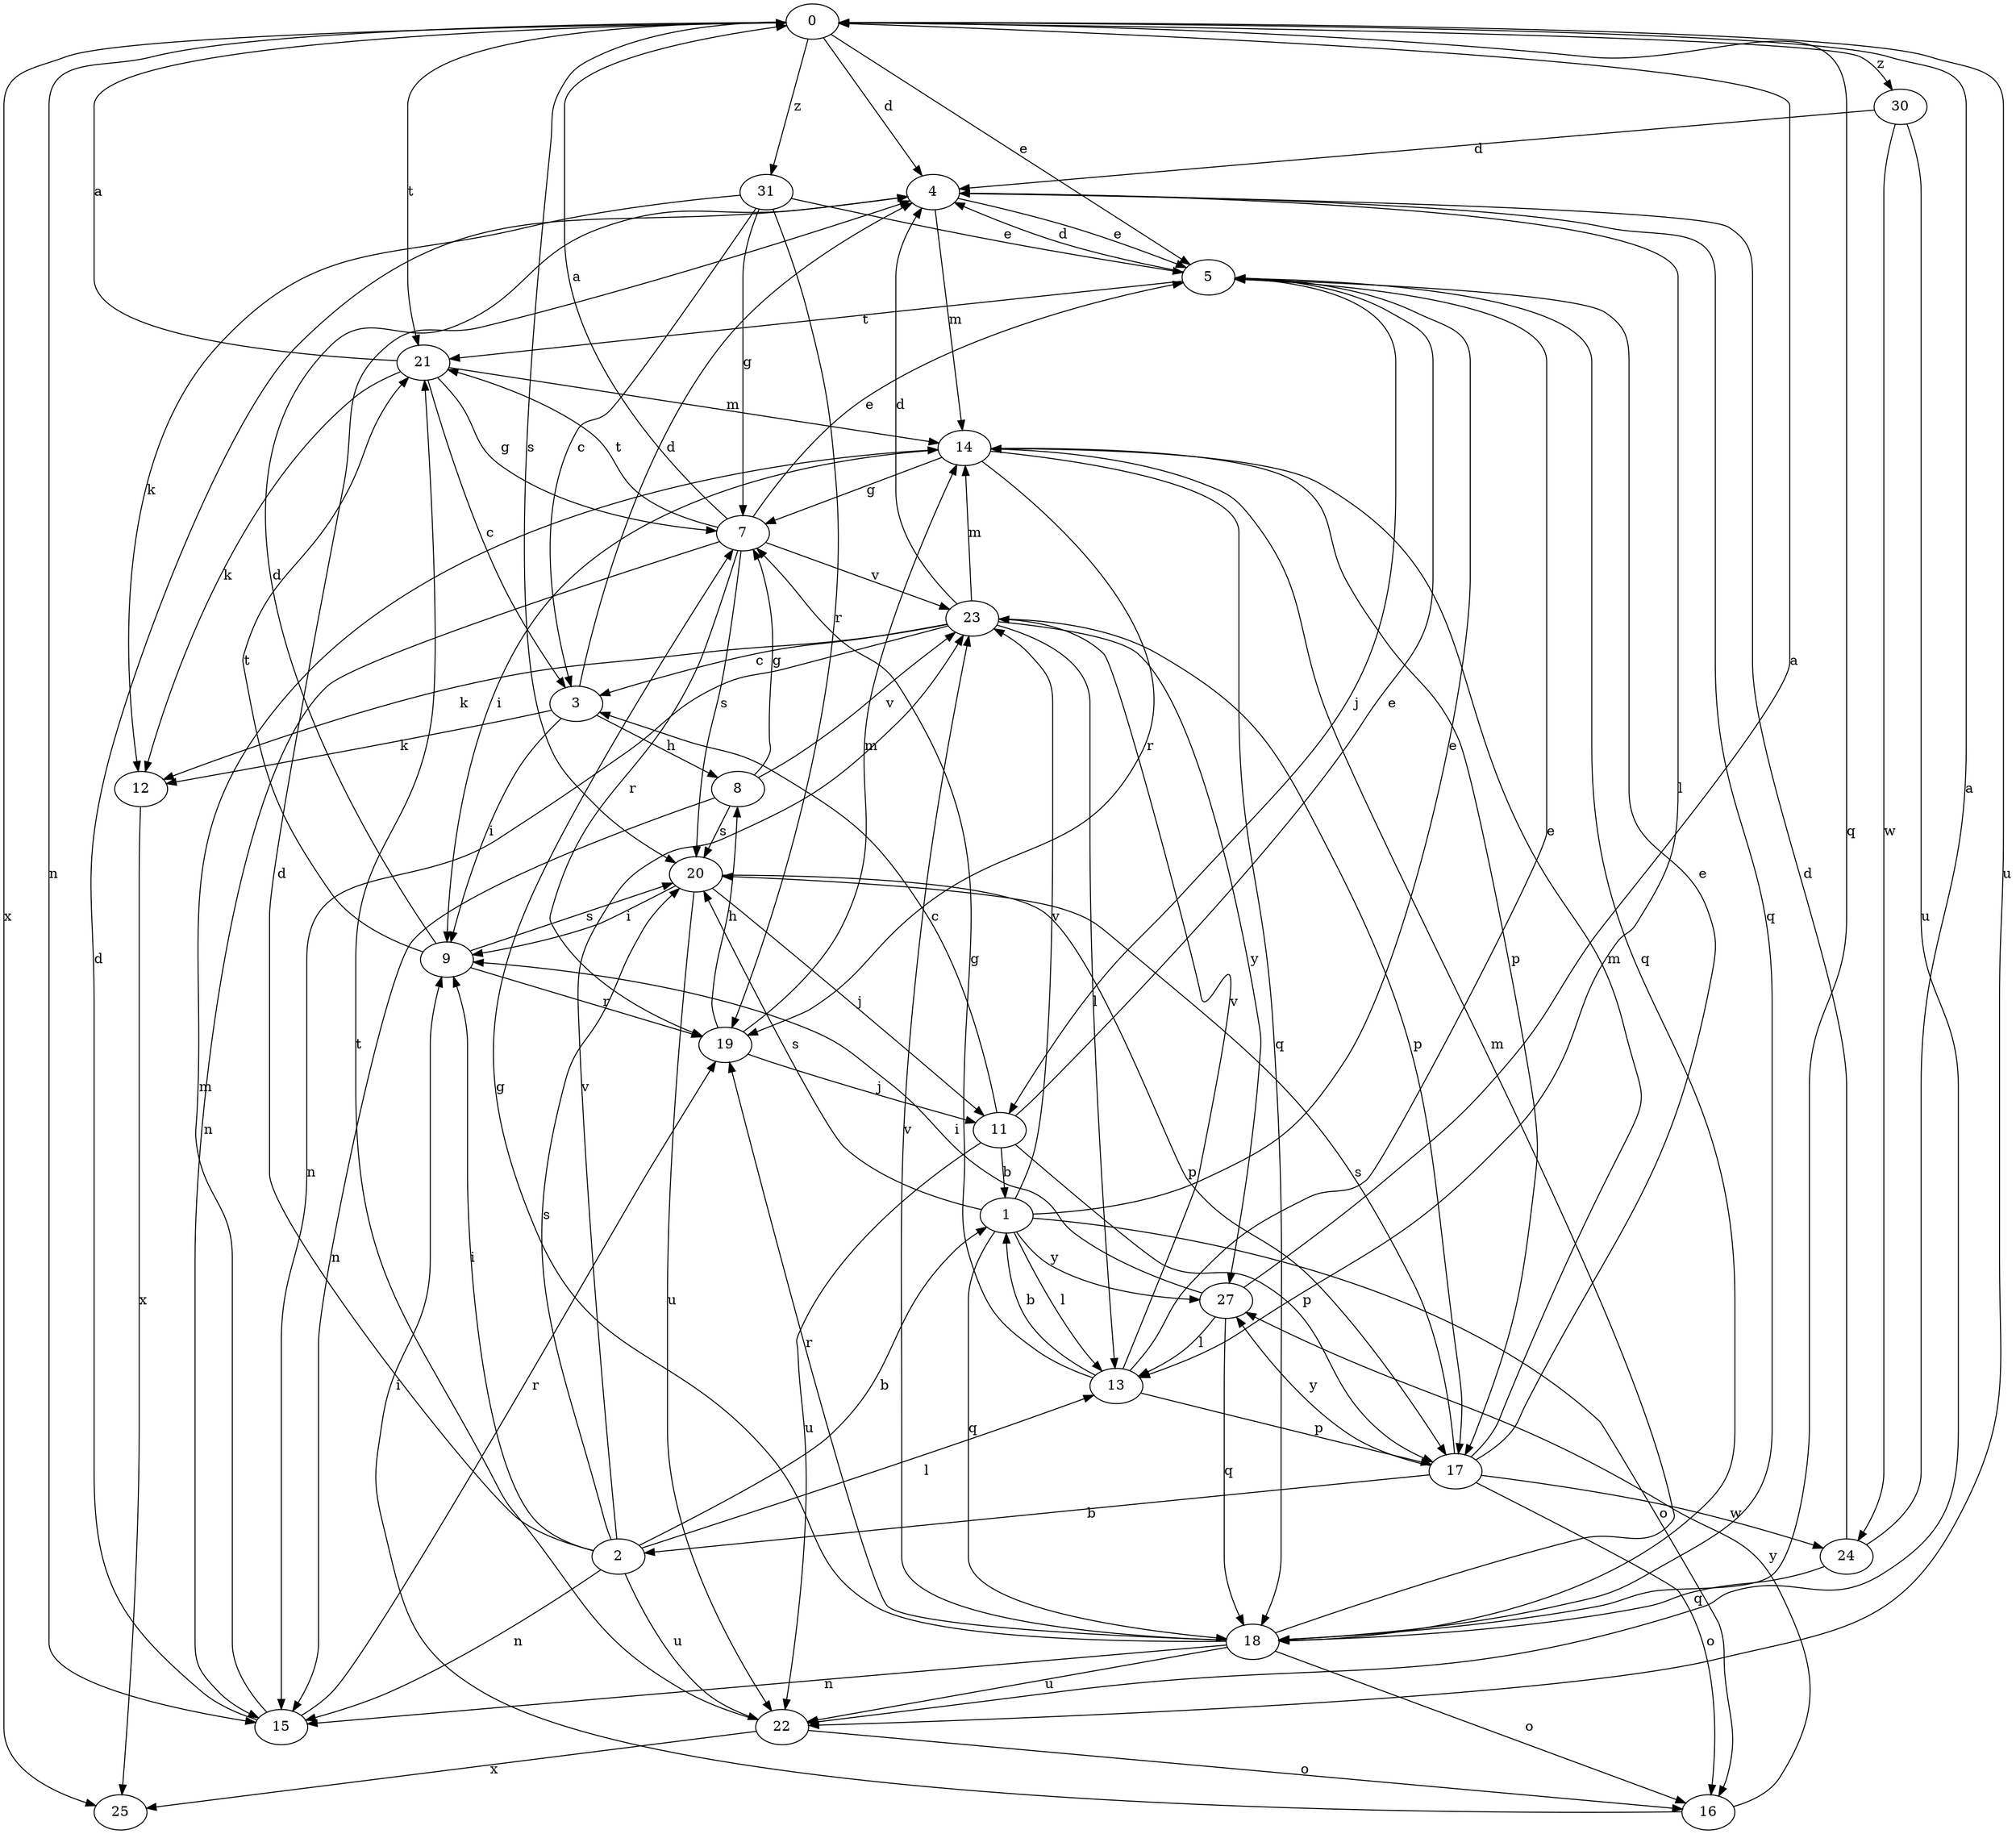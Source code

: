 strict digraph  {
0;
1;
2;
3;
4;
5;
7;
8;
9;
11;
12;
13;
14;
15;
16;
17;
18;
19;
20;
21;
22;
23;
24;
25;
27;
30;
31;
0 -> 4  [label=d];
0 -> 5  [label=e];
0 -> 15  [label=n];
0 -> 18  [label=q];
0 -> 20  [label=s];
0 -> 21  [label=t];
0 -> 22  [label=u];
0 -> 25  [label=x];
0 -> 30  [label=z];
0 -> 31  [label=z];
1 -> 5  [label=e];
1 -> 13  [label=l];
1 -> 16  [label=o];
1 -> 18  [label=q];
1 -> 20  [label=s];
1 -> 23  [label=v];
1 -> 27  [label=y];
2 -> 1  [label=b];
2 -> 4  [label=d];
2 -> 9  [label=i];
2 -> 13  [label=l];
2 -> 15  [label=n];
2 -> 20  [label=s];
2 -> 22  [label=u];
2 -> 23  [label=v];
3 -> 4  [label=d];
3 -> 8  [label=h];
3 -> 9  [label=i];
3 -> 12  [label=k];
4 -> 5  [label=e];
4 -> 13  [label=l];
4 -> 14  [label=m];
4 -> 18  [label=q];
5 -> 4  [label=d];
5 -> 11  [label=j];
5 -> 18  [label=q];
5 -> 21  [label=t];
7 -> 0  [label=a];
7 -> 5  [label=e];
7 -> 15  [label=n];
7 -> 19  [label=r];
7 -> 20  [label=s];
7 -> 21  [label=t];
7 -> 23  [label=v];
8 -> 7  [label=g];
8 -> 15  [label=n];
8 -> 20  [label=s];
8 -> 23  [label=v];
9 -> 4  [label=d];
9 -> 19  [label=r];
9 -> 20  [label=s];
9 -> 21  [label=t];
11 -> 1  [label=b];
11 -> 3  [label=c];
11 -> 5  [label=e];
11 -> 17  [label=p];
11 -> 22  [label=u];
12 -> 25  [label=x];
13 -> 1  [label=b];
13 -> 5  [label=e];
13 -> 7  [label=g];
13 -> 17  [label=p];
13 -> 23  [label=v];
14 -> 7  [label=g];
14 -> 9  [label=i];
14 -> 17  [label=p];
14 -> 18  [label=q];
14 -> 19  [label=r];
15 -> 4  [label=d];
15 -> 14  [label=m];
15 -> 19  [label=r];
16 -> 9  [label=i];
16 -> 27  [label=y];
17 -> 2  [label=b];
17 -> 5  [label=e];
17 -> 14  [label=m];
17 -> 16  [label=o];
17 -> 20  [label=s];
17 -> 24  [label=w];
17 -> 27  [label=y];
18 -> 7  [label=g];
18 -> 14  [label=m];
18 -> 15  [label=n];
18 -> 16  [label=o];
18 -> 19  [label=r];
18 -> 22  [label=u];
18 -> 23  [label=v];
19 -> 8  [label=h];
19 -> 11  [label=j];
19 -> 14  [label=m];
20 -> 9  [label=i];
20 -> 11  [label=j];
20 -> 17  [label=p];
20 -> 22  [label=u];
21 -> 0  [label=a];
21 -> 3  [label=c];
21 -> 7  [label=g];
21 -> 12  [label=k];
21 -> 14  [label=m];
22 -> 16  [label=o];
22 -> 21  [label=t];
22 -> 25  [label=x];
23 -> 3  [label=c];
23 -> 4  [label=d];
23 -> 12  [label=k];
23 -> 13  [label=l];
23 -> 14  [label=m];
23 -> 15  [label=n];
23 -> 17  [label=p];
23 -> 27  [label=y];
24 -> 0  [label=a];
24 -> 4  [label=d];
24 -> 18  [label=q];
27 -> 0  [label=a];
27 -> 9  [label=i];
27 -> 13  [label=l];
27 -> 18  [label=q];
30 -> 4  [label=d];
30 -> 22  [label=u];
30 -> 24  [label=w];
31 -> 3  [label=c];
31 -> 5  [label=e];
31 -> 7  [label=g];
31 -> 12  [label=k];
31 -> 19  [label=r];
}
